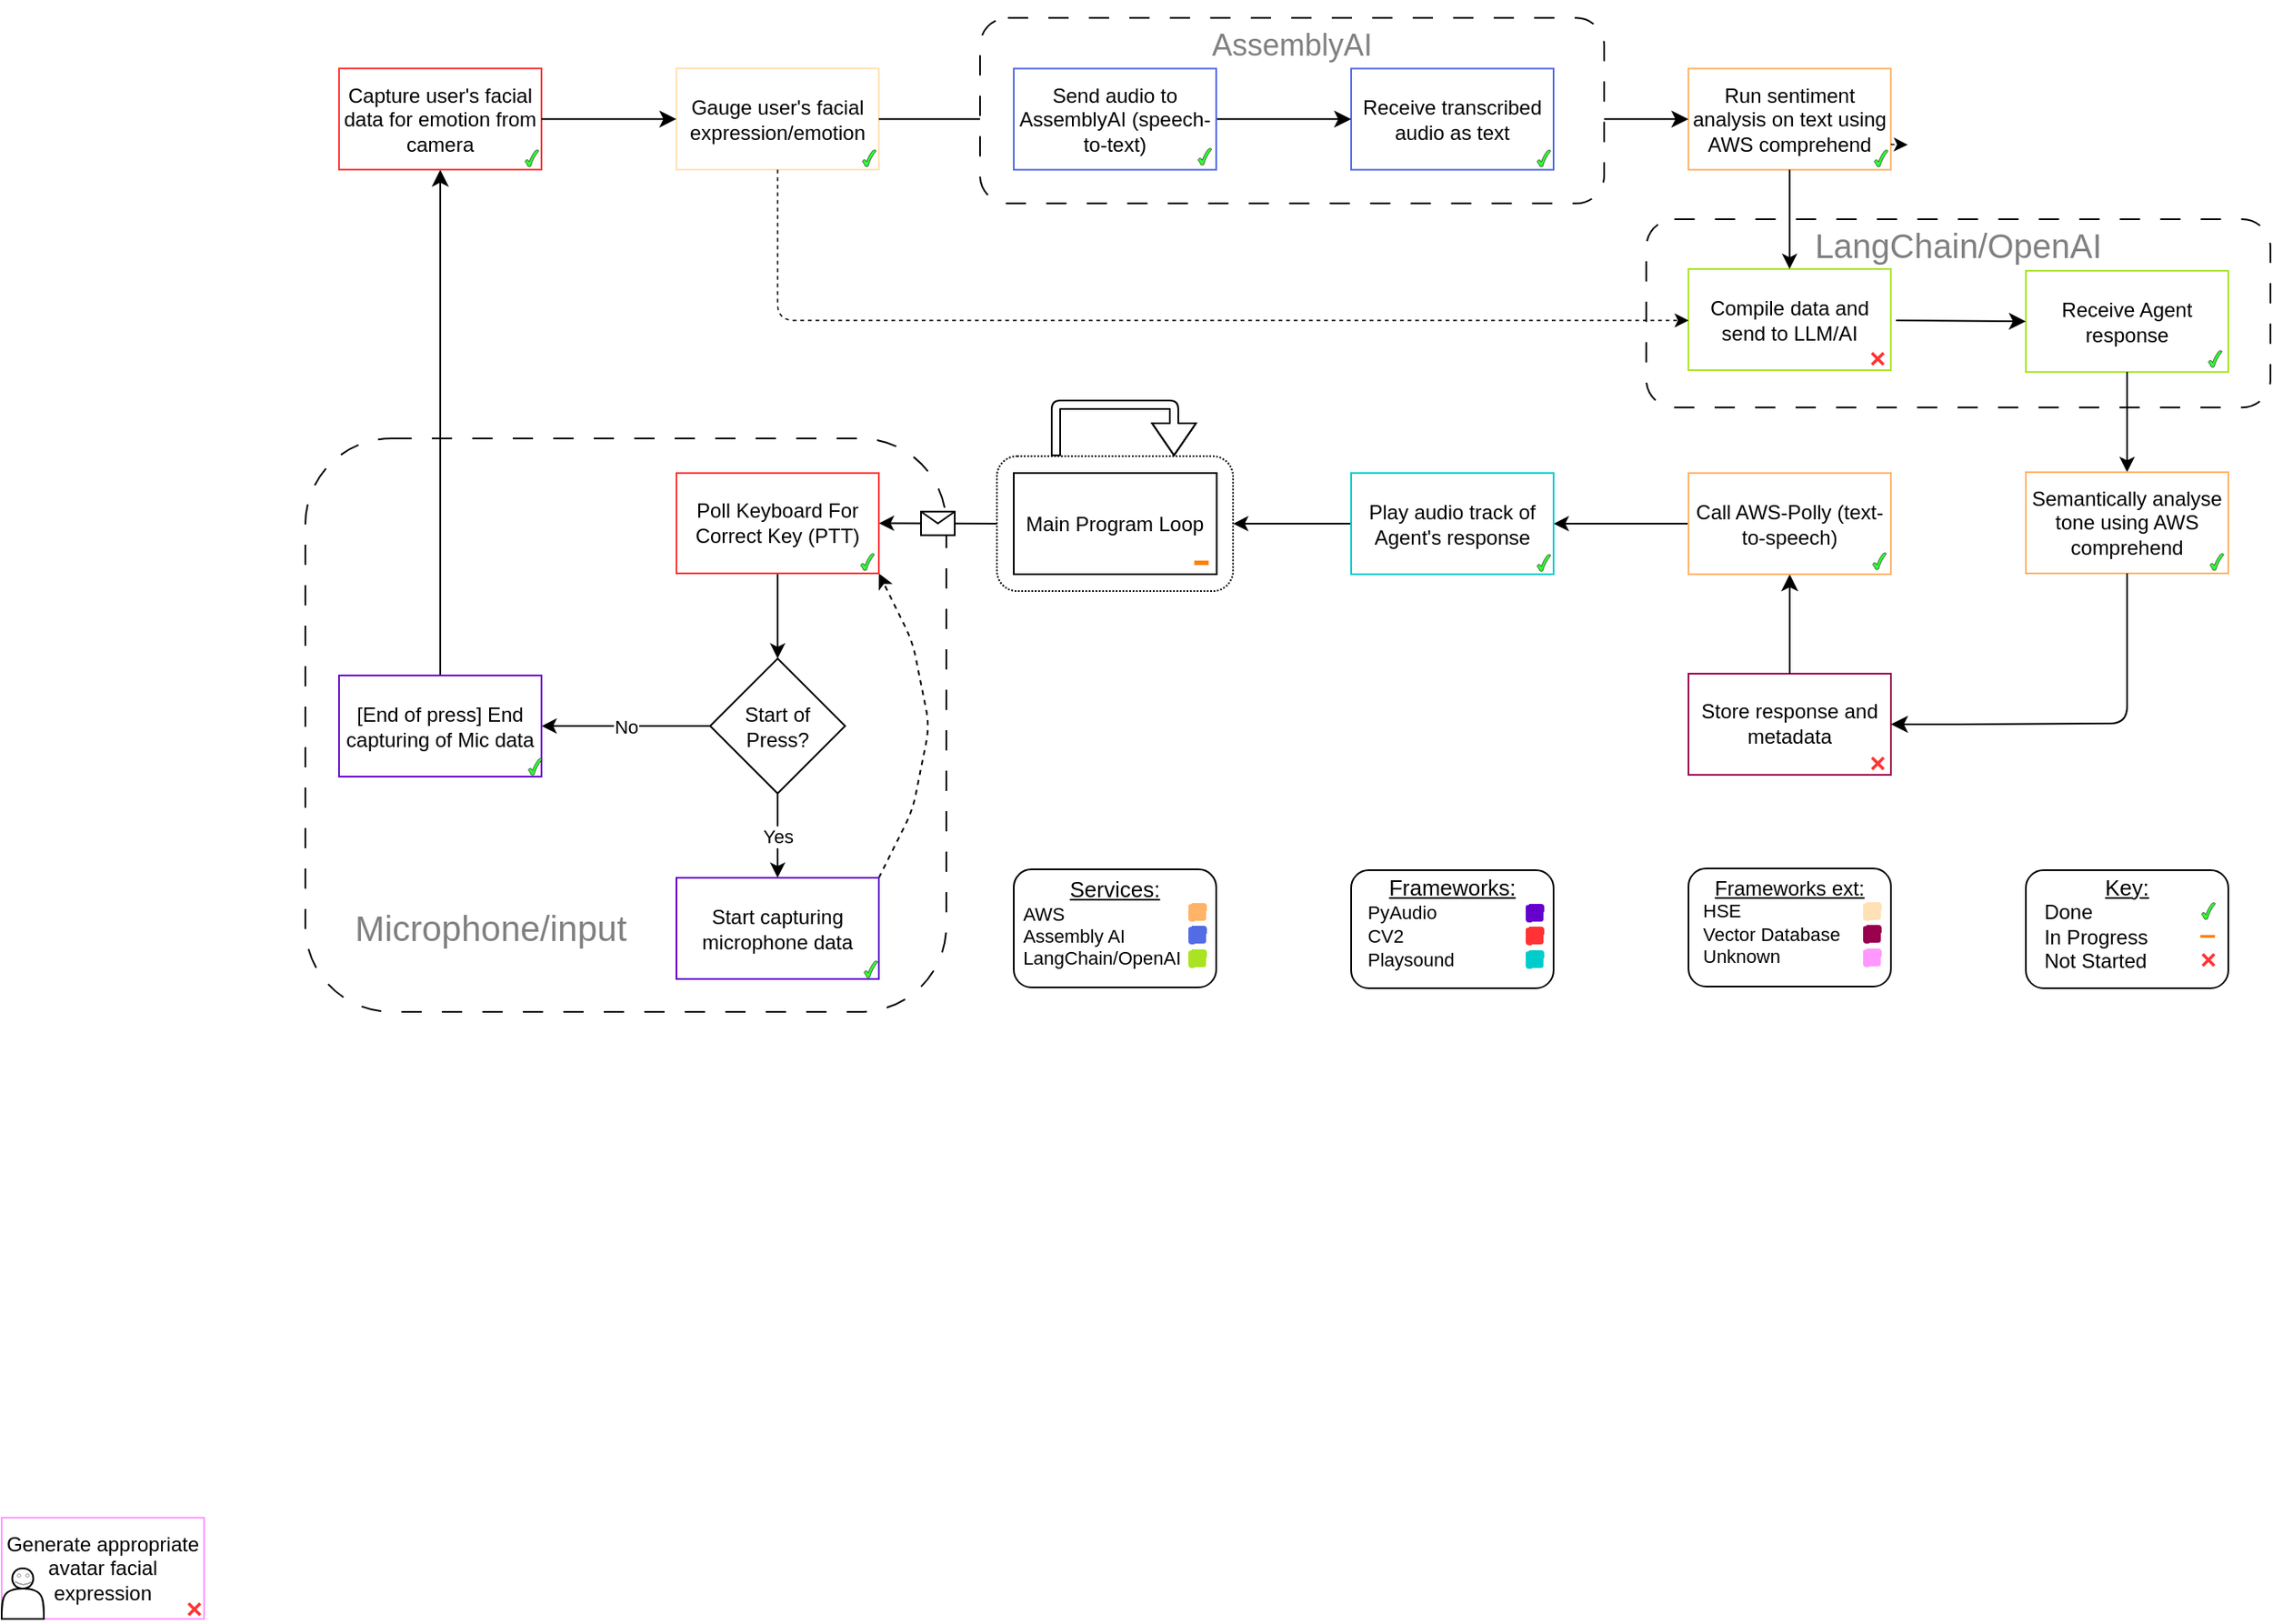 <mxfile>
    <diagram id="MKs6Hx3hVW7b_2Y0VP6X" name="Page-1">
        <mxGraphModel dx="1419" dy="672" grid="1" gridSize="10" guides="1" tooltips="1" connect="1" arrows="1" fold="1" page="1" pageScale="1" pageWidth="850" pageHeight="1100" math="0" shadow="0">
            <root>
                <mxCell id="0"/>
                <mxCell id="1" parent="0"/>
                <mxCell id="200" value="" style="group" parent="1" vertex="1" connectable="0">
                    <mxGeometry x="1034.93" y="219.53" width="370.07" height="112.07" as="geometry"/>
                </mxCell>
                <mxCell id="186" value="" style="whiteSpace=wrap;html=1;fontSize=11.5;dashed=1;dashPattern=12 12;rounded=1;" parent="200" vertex="1">
                    <mxGeometry y="0.47" width="370.07" height="111.6" as="geometry"/>
                </mxCell>
                <mxCell id="120" value="" style="group" parent="200" vertex="1" connectable="0">
                    <mxGeometry x="225.07" y="31.07" width="120" height="60" as="geometry"/>
                </mxCell>
                <mxCell id="30" value="Receive Agent response" style="rounded=0;whiteSpace=wrap;html=1;strokeColor=#AAE321;" parent="120" vertex="1">
                    <mxGeometry width="120" height="60" as="geometry"/>
                </mxCell>
                <mxCell id="119" value="" style="verticalLabelPosition=bottom;verticalAlign=top;html=1;shape=mxgraph.basic.tick;fillColor=#33FF33;strokeWidth=0.3;" parent="120" vertex="1">
                    <mxGeometry x="108" y="47" width="8" height="10" as="geometry"/>
                </mxCell>
                <mxCell id="139" style="edgeStyle=none;html=1;exitX=1.026;exitY=0.508;exitDx=0;exitDy=0;entryX=0;entryY=0.5;entryDx=0;entryDy=0;strokeColor=default;strokeWidth=1;fontSize=13;endSize=7;sourcePerimeterSpacing=0;targetPerimeterSpacing=0;exitPerimeter=0;" parent="200" source="26" target="30" edge="1">
                    <mxGeometry relative="1" as="geometry"/>
                </mxCell>
                <mxCell id="161" value="" style="group" parent="200" vertex="1" connectable="0">
                    <mxGeometry x="25.0" y="30" width="340.07" height="71.07" as="geometry"/>
                </mxCell>
                <mxCell id="99" value="" style="group" parent="161" vertex="1" connectable="0">
                    <mxGeometry width="340.07" height="71.07" as="geometry"/>
                </mxCell>
                <mxCell id="26" value="Compile data and send to LLM/AI" style="rounded=0;whiteSpace=wrap;html=1;strokeColor=#AAE321;" parent="99" vertex="1">
                    <mxGeometry width="120" height="60" as="geometry"/>
                </mxCell>
                <mxCell id="90" value="" style="shape=cross;whiteSpace=wrap;html=1;strokeColor=#FFFFFF;strokeWidth=0.3;fillColor=#FF3333;rotation=45;" parent="161" vertex="1">
                    <mxGeometry x="107" y="48" width="10" height="10" as="geometry"/>
                </mxCell>
                <mxCell id="196" value="&lt;font style=&quot;font-size: 20px;&quot; color=&quot;#808080&quot;&gt;LangChain/OpenAI&lt;/font&gt;" style="text;strokeColor=none;align=center;fillColor=none;html=1;verticalAlign=middle;whiteSpace=wrap;rounded=0;dashed=1;dashPattern=12 12;strokeWidth=0.2;fontSize=20;fontColor=#FF3333;" parent="200" vertex="1">
                    <mxGeometry x="120.04" width="130" height="30" as="geometry"/>
                </mxCell>
                <mxCell id="148" value="" style="whiteSpace=wrap;html=1;fontSize=11.5;dashed=1;dashPattern=12 12;rounded=1;" parent="1" vertex="1">
                    <mxGeometry x="240" y="350" width="380" height="340" as="geometry"/>
                </mxCell>
                <mxCell id="5" value="Start of Press?" style="rhombus;whiteSpace=wrap;html=1;" parent="1" vertex="1">
                    <mxGeometry x="480" y="480.53" width="80" height="80" as="geometry"/>
                </mxCell>
                <mxCell id="95" style="edgeStyle=none;html=1;exitX=1;exitY=0;exitDx=0;exitDy=0;entryX=1;entryY=1;entryDx=0;entryDy=0;dashed=1;" parent="1" source="6" target="3" edge="1">
                    <mxGeometry relative="1" as="geometry">
                        <Array as="points">
                            <mxPoint x="600" y="570.53"/>
                            <mxPoint x="610" y="520.53"/>
                            <mxPoint x="600" y="470.53"/>
                        </Array>
                    </mxGeometry>
                </mxCell>
                <mxCell id="125" style="edgeStyle=none;html=1;exitX=0.5;exitY=0;exitDx=0;exitDy=0;entryX=0.5;entryY=1;entryDx=0;entryDy=0;strokeColor=default;strokeWidth=1;fontSize=13;endSize=7;sourcePerimeterSpacing=0;targetPerimeterSpacing=0;" parent="1" source="8" target="23" edge="1">
                    <mxGeometry relative="1" as="geometry"/>
                </mxCell>
                <mxCell id="11" value="" style="endArrow=classic;html=1;exitX=0;exitY=0.5;exitDx=0;exitDy=0;entryX=1;entryY=0.5;entryDx=0;entryDy=0;" parent="1" source="110" target="3" edge="1">
                    <mxGeometry relative="1" as="geometry">
                        <mxPoint x="690" y="500.53" as="sourcePoint"/>
                        <mxPoint x="790" y="500.53" as="targetPoint"/>
                    </mxGeometry>
                </mxCell>
                <mxCell id="12" value="" style="shape=message;html=1;outlineConnect=0;" parent="11" vertex="1">
                    <mxGeometry width="20" height="14" relative="1" as="geometry">
                        <mxPoint x="-10" y="-7" as="offset"/>
                    </mxGeometry>
                </mxCell>
                <mxCell id="13" value="" style="endArrow=classic;html=1;exitX=0.5;exitY=1;exitDx=0;exitDy=0;entryX=0.5;entryY=0;entryDx=0;entryDy=0;" parent="1" source="3" target="5" edge="1">
                    <mxGeometry width="50" height="50" relative="1" as="geometry">
                        <mxPoint x="690" y="540.53" as="sourcePoint"/>
                        <mxPoint x="740" y="490.53" as="targetPoint"/>
                    </mxGeometry>
                </mxCell>
                <mxCell id="14" value="" style="endArrow=classic;html=1;exitX=0.5;exitY=1;exitDx=0;exitDy=0;entryX=0.5;entryY=0;entryDx=0;entryDy=0;" parent="1" source="5" target="6" edge="1">
                    <mxGeometry relative="1" as="geometry">
                        <mxPoint x="660" y="580.53" as="sourcePoint"/>
                        <mxPoint x="760" y="580.53" as="targetPoint"/>
                    </mxGeometry>
                </mxCell>
                <mxCell id="15" value="Yes" style="edgeLabel;resizable=0;html=1;align=center;verticalAlign=middle;" parent="14" connectable="0" vertex="1">
                    <mxGeometry relative="1" as="geometry"/>
                </mxCell>
                <mxCell id="16" value="No" style="endArrow=classic;html=1;exitX=0;exitY=0.5;exitDx=0;exitDy=0;entryX=1;entryY=0.5;entryDx=0;entryDy=0;" parent="1" source="5" target="8" edge="1">
                    <mxGeometry relative="1" as="geometry">
                        <mxPoint x="420" y="590.53" as="sourcePoint"/>
                        <mxPoint x="520" y="590.53" as="targetPoint"/>
                    </mxGeometry>
                </mxCell>
                <mxCell id="17" value="No" style="edgeLabel;resizable=0;html=1;align=center;verticalAlign=middle;" parent="16" connectable="0" vertex="1">
                    <mxGeometry relative="1" as="geometry"/>
                </mxCell>
                <mxCell id="32" style="edgeStyle=none;html=1;exitX=0.5;exitY=1;exitDx=0;exitDy=0;entryX=0.5;entryY=0;entryDx=0;entryDy=0;" parent="1" source="30" target="35" edge="1">
                    <mxGeometry relative="1" as="geometry">
                        <mxPoint x="1117" y="250" as="targetPoint"/>
                    </mxGeometry>
                </mxCell>
                <mxCell id="33" style="edgeStyle=none;html=1;exitX=0;exitY=0.5;exitDx=0;exitDy=0;" parent="1" source="38" edge="1">
                    <mxGeometry relative="1" as="geometry">
                        <mxPoint x="920" y="420.53" as="sourcePoint"/>
                        <mxPoint x="790" y="400.53" as="targetPoint"/>
                    </mxGeometry>
                </mxCell>
                <mxCell id="39" value="" style="edgeStyle=none;html=1;" parent="1" source="36" target="38" edge="1">
                    <mxGeometry relative="1" as="geometry"/>
                </mxCell>
                <mxCell id="42" style="edgeStyle=none;html=1;" parent="1" source="36" edge="1">
                    <mxGeometry relative="1" as="geometry">
                        <mxPoint x="1130" y="420.53" as="targetPoint"/>
                    </mxGeometry>
                </mxCell>
                <mxCell id="96" value="" style="group" parent="1" vertex="1" connectable="0">
                    <mxGeometry x="1260" y="606" width="120" height="70" as="geometry"/>
                </mxCell>
                <mxCell id="61" value="&lt;font size=&quot;1&quot; style=&quot;&quot;&gt;&lt;u style=&quot;font-size: 13px;&quot;&gt;Key:&lt;/u&gt;&lt;/font&gt;&lt;br&gt;&lt;div style=&quot;text-align: left;&quot;&gt;&lt;span style=&quot;background-color: initial;&quot;&gt;Done&lt;/span&gt;&lt;/div&gt;&lt;span style=&quot;background-color: initial;&quot;&gt;&lt;div style=&quot;text-align: left;&quot;&gt;&lt;span style=&quot;background-color: initial;&quot;&gt;In Progress&amp;nbsp; &amp;nbsp; &amp;nbsp; &amp;nbsp; &amp;nbsp; &amp;nbsp;&lt;/span&gt;&lt;/div&gt;&lt;/span&gt;&lt;div style=&quot;text-align: left;&quot;&gt;&lt;span style=&quot;background-color: initial;&quot;&gt;Not Started&lt;/span&gt;&lt;/div&gt;&lt;div style=&quot;text-align: left; font-size: 6px;&quot;&gt;&lt;span style=&quot;background-color: initial;&quot;&gt;&lt;br&gt;&lt;/span&gt;&lt;/div&gt;" style="rounded=1;whiteSpace=wrap;html=1;" parent="96" vertex="1">
                    <mxGeometry width="120" height="70" as="geometry"/>
                </mxCell>
                <mxCell id="72" value="" style="verticalLabelPosition=bottom;verticalAlign=top;html=1;shape=mxgraph.basic.tick;fillColor=#33FF33;strokeWidth=0.3;" parent="96" vertex="1">
                    <mxGeometry x="104" y="19" width="8" height="10" as="geometry"/>
                </mxCell>
                <mxCell id="73" value="" style="shape=cross;whiteSpace=wrap;html=1;strokeColor=#FFFFFF;strokeWidth=0.3;fillColor=#FF3333;rotation=45;" parent="96" vertex="1">
                    <mxGeometry x="103" y="48" width="10" height="10" as="geometry"/>
                </mxCell>
                <mxCell id="74" value="" style="rounded=0;whiteSpace=wrap;html=1;strokeColor=#FFFFFF;strokeWidth=0.3;fillColor=#FF8000;" parent="96" vertex="1">
                    <mxGeometry x="103" y="38" width="9" height="2" as="geometry"/>
                </mxCell>
                <mxCell id="97" value="" style="group" parent="1" vertex="1" connectable="0">
                    <mxGeometry x="260" y="130.6" width="120.071" height="60.071" as="geometry"/>
                </mxCell>
                <mxCell id="113" value="" style="group" parent="97" vertex="1" connectable="0">
                    <mxGeometry width="120" height="60" as="geometry"/>
                </mxCell>
                <mxCell id="23" value="Capture&amp;nbsp;user's facial data for emotion from camera" style="rounded=0;whiteSpace=wrap;html=1;strokeColor=#FF3333;" parent="113" vertex="1">
                    <mxGeometry width="120" height="60" as="geometry"/>
                </mxCell>
                <mxCell id="112" value="" style="verticalLabelPosition=bottom;verticalAlign=top;html=1;shape=mxgraph.basic.tick;fillColor=#33FF33;strokeWidth=0.3;" parent="113" vertex="1">
                    <mxGeometry x="110.04" y="48" width="8" height="10" as="geometry"/>
                </mxCell>
                <mxCell id="103" value="" style="group;fillColor=none;" parent="1" vertex="1" connectable="0">
                    <mxGeometry x="1059.93" y="130.67" width="120" height="60" as="geometry"/>
                </mxCell>
                <mxCell id="104" value="&lt;font style=&quot;font-size: 12px;&quot;&gt;Run sentiment analysis on text using AWS comprehend&lt;/font&gt;" style="rounded=0;whiteSpace=wrap;html=1;strokeColor=#FFB366;" parent="103" vertex="1">
                    <mxGeometry width="120" height="60" as="geometry"/>
                </mxCell>
                <mxCell id="105" value="" style="verticalLabelPosition=bottom;verticalAlign=top;html=1;shape=mxgraph.basic.tick;fillColor=#33FF33;strokeWidth=0.3;" parent="103" vertex="1">
                    <mxGeometry x="110" y="48" width="8" height="10" as="geometry"/>
                </mxCell>
                <mxCell id="108" value="" style="group" parent="1" vertex="1" connectable="0">
                    <mxGeometry x="1260" y="370" width="120" height="60" as="geometry"/>
                </mxCell>
                <mxCell id="35" value="Semantically analyse tone using AWS comprehend" style="rounded=0;whiteSpace=wrap;html=1;strokeColor=#FFB366;" parent="108" vertex="1">
                    <mxGeometry width="120" height="60" as="geometry"/>
                </mxCell>
                <mxCell id="107" value="" style="verticalLabelPosition=bottom;verticalAlign=top;html=1;shape=mxgraph.basic.tick;fillColor=#33FF33;strokeWidth=0.3;" parent="108" vertex="1">
                    <mxGeometry x="109" y="48" width="8" height="10" as="geometry"/>
                </mxCell>
                <mxCell id="111" value="" style="group;dashed=1;dashPattern=1 1;strokeColor=none;" parent="1" vertex="1" connectable="0">
                    <mxGeometry x="650" y="360.53" width="140" height="80" as="geometry"/>
                </mxCell>
                <mxCell id="110" value="" style="rounded=1;whiteSpace=wrap;html=1;shadow=0;glass=0;dashed=1;dashPattern=1 1;" parent="111" vertex="1">
                    <mxGeometry width="140" height="80" as="geometry"/>
                </mxCell>
                <mxCell id="2" value="Main Program Loop" style="rounded=0;whiteSpace=wrap;html=1;" parent="111" vertex="1">
                    <mxGeometry x="10" y="10" width="120.28" height="60" as="geometry"/>
                </mxCell>
                <mxCell id="94" value="" style="rounded=0;whiteSpace=wrap;html=1;strokeColor=#FFFFFF;strokeWidth=0.3;fillColor=#FF8000;" parent="111" vertex="1">
                    <mxGeometry x="116.667" y="61.5" width="8.75" height="3" as="geometry"/>
                </mxCell>
                <mxCell id="140" style="edgeStyle=none;html=1;exitX=0.25;exitY=0;exitDx=0;exitDy=0;strokeColor=default;strokeWidth=1;fontSize=13;sourcePerimeterSpacing=0;targetPerimeterSpacing=0;entryX=0.75;entryY=0;entryDx=0;entryDy=0;shape=flexArrow;width=5;" parent="111" source="110" target="110" edge="1">
                    <mxGeometry relative="1" as="geometry">
                        <mxPoint x="130" y="-40" as="targetPoint"/>
                        <Array as="points">
                            <mxPoint x="35" y="-30.53"/>
                            <mxPoint x="70" y="-30.53"/>
                            <mxPoint x="105" y="-30.53"/>
                        </Array>
                    </mxGeometry>
                </mxCell>
                <mxCell id="115" value="" style="group" parent="1" vertex="1" connectable="0">
                    <mxGeometry x="1060" y="489.46" width="120" height="60.071" as="geometry"/>
                </mxCell>
                <mxCell id="31" value="Store response and metadata" style="rounded=0;whiteSpace=wrap;html=1;strokeColor=#99004D;" parent="115" vertex="1">
                    <mxGeometry width="120" height="60" as="geometry"/>
                </mxCell>
                <mxCell id="89" value="" style="shape=cross;whiteSpace=wrap;html=1;strokeColor=#FFFFFF;strokeWidth=0.3;fillColor=#FF3333;rotation=45;" parent="115" vertex="1">
                    <mxGeometry x="107" y="48" width="10" height="10" as="geometry"/>
                </mxCell>
                <mxCell id="117" style="edgeStyle=none;html=1;exitX=0.5;exitY=1;exitDx=0;exitDy=0;strokeColor=default;strokeWidth=1;fontSize=13;endSize=7;sourcePerimeterSpacing=0;targetPerimeterSpacing=0;entryX=1;entryY=0.5;entryDx=0;entryDy=0;" parent="1" source="35" target="31" edge="1">
                    <mxGeometry relative="1" as="geometry">
                        <mxPoint x="1300" y="420.53" as="targetPoint"/>
                        <Array as="points">
                            <mxPoint x="1320" y="519"/>
                            <mxPoint x="1210" y="519.53"/>
                        </Array>
                    </mxGeometry>
                </mxCell>
                <mxCell id="118" style="edgeStyle=none;html=1;exitX=0.5;exitY=0;exitDx=0;exitDy=0;entryX=0.5;entryY=1;entryDx=0;entryDy=0;strokeColor=default;strokeWidth=1;fontSize=13;endSize=7;sourcePerimeterSpacing=0;targetPerimeterSpacing=0;" parent="1" source="31" target="36" edge="1">
                    <mxGeometry relative="1" as="geometry">
                        <Array as="points">
                            <mxPoint x="1120" y="470"/>
                        </Array>
                    </mxGeometry>
                </mxCell>
                <mxCell id="129" value="" style="group" parent="1" vertex="1" connectable="0">
                    <mxGeometry x="460" y="130.6" width="120.071" height="60.071" as="geometry"/>
                </mxCell>
                <mxCell id="130" value="" style="group" parent="129" vertex="1" connectable="0">
                    <mxGeometry width="120" height="60" as="geometry"/>
                </mxCell>
                <mxCell id="131" value="Gauge user's facial expression/emotion" style="rounded=0;whiteSpace=wrap;html=1;strokeColor=#FFE1B5;" parent="130" vertex="1">
                    <mxGeometry width="120" height="60" as="geometry"/>
                </mxCell>
                <mxCell id="132" value="" style="verticalLabelPosition=bottom;verticalAlign=top;html=1;shape=mxgraph.basic.tick;fillColor=#33FF33;strokeWidth=0.3;" parent="130" vertex="1">
                    <mxGeometry x="110.04" y="48" width="8" height="10" as="geometry"/>
                </mxCell>
                <mxCell id="134" style="edgeStyle=none;html=1;exitX=1;exitY=0.5;exitDx=0;exitDy=0;strokeColor=default;strokeWidth=1;fontSize=13;endSize=7;sourcePerimeterSpacing=0;targetPerimeterSpacing=0;entryX=0;entryY=0.5;entryDx=0;entryDy=0;" parent="1" source="23" target="131" edge="1">
                    <mxGeometry relative="1" as="geometry">
                        <mxPoint x="320" y="190" as="targetPoint"/>
                    </mxGeometry>
                </mxCell>
                <mxCell id="137" style="edgeStyle=none;html=1;exitX=1;exitY=0.5;exitDx=0;exitDy=0;strokeColor=default;strokeWidth=1;fontSize=13;endSize=7;sourcePerimeterSpacing=0;targetPerimeterSpacing=0;" parent="1" source="20" target="104" edge="1">
                    <mxGeometry relative="1" as="geometry"/>
                </mxCell>
                <mxCell id="144" value="" style="group" parent="1" vertex="1" connectable="0">
                    <mxGeometry x="460" y="610.53" width="120" height="60" as="geometry"/>
                </mxCell>
                <mxCell id="6" value="Start capturing microphone data" style="rounded=0;whiteSpace=wrap;html=1;strokeColor=#6600CC;" parent="144" vertex="1">
                    <mxGeometry width="120" height="60" as="geometry"/>
                </mxCell>
                <mxCell id="207" value="" style="verticalLabelPosition=bottom;verticalAlign=top;html=1;shape=mxgraph.basic.tick;fillColor=#33FF33;strokeWidth=0.3;" parent="144" vertex="1">
                    <mxGeometry x="111.04" y="49" width="8" height="10" as="geometry"/>
                </mxCell>
                <mxCell id="145" value="" style="group" parent="1" vertex="1" connectable="0">
                    <mxGeometry x="460" y="370.53" width="120" height="59.47" as="geometry"/>
                </mxCell>
                <mxCell id="202" value="" style="group" parent="145" vertex="1" connectable="0">
                    <mxGeometry width="120" height="59.47" as="geometry"/>
                </mxCell>
                <mxCell id="3" value="Poll Keyboard For&lt;br&gt;Correct Key (PTT)" style="rounded=0;whiteSpace=wrap;html=1;strokeColor=#FF3333;" parent="202" vertex="1">
                    <mxGeometry width="120" height="59.47" as="geometry"/>
                </mxCell>
                <mxCell id="201" value="" style="verticalLabelPosition=bottom;verticalAlign=top;html=1;shape=mxgraph.basic.tick;fillColor=#33FF33;strokeWidth=0.3;" parent="202" vertex="1">
                    <mxGeometry x="109.04" y="47.5" width="8" height="10" as="geometry"/>
                </mxCell>
                <mxCell id="146" value="" style="group" parent="1" vertex="1" connectable="0">
                    <mxGeometry x="260" y="490.53" width="120" height="60" as="geometry"/>
                </mxCell>
                <mxCell id="8" value="[End of press] End capturing of Mic data" style="rounded=0;whiteSpace=wrap;html=1;strokeColor=#6600CC;" parent="146" vertex="1">
                    <mxGeometry width="120" height="60" as="geometry"/>
                </mxCell>
                <mxCell id="208" value="" style="verticalLabelPosition=bottom;verticalAlign=top;html=1;shape=mxgraph.basic.tick;fillColor=#33FF33;strokeWidth=0.3;" parent="146" vertex="1">
                    <mxGeometry x="112" y="48.93" width="8" height="10" as="geometry"/>
                </mxCell>
                <mxCell id="147" style="edgeStyle=none;html=1;fontSize=11.5;entryX=0;entryY=0.5;entryDx=0;entryDy=0;exitX=1;exitY=0.5;exitDx=0;exitDy=0;" parent="1" source="131" target="18" edge="1">
                    <mxGeometry relative="1" as="geometry">
                        <mxPoint x="410" y="210" as="targetPoint"/>
                        <mxPoint x="380" y="280" as="sourcePoint"/>
                    </mxGeometry>
                </mxCell>
                <mxCell id="149" value="Microphone/input" style="text;align=center;html=1;verticalAlign=middle;whiteSpace=wrap;rounded=0;dashed=1;dashPattern=12 12;fontSize=21;fillColor=none;fontColor=#808080;" parent="1" vertex="1">
                    <mxGeometry x="320.07" y="625" width="60" height="30" as="geometry"/>
                </mxCell>
                <mxCell id="162" style="edgeStyle=none;html=1;exitX=0.5;exitY=1;exitDx=0;exitDy=0;entryX=0.5;entryY=0;entryDx=0;entryDy=0;fontSize=6;fontColor=#FFB366;" parent="1" source="104" target="26" edge="1">
                    <mxGeometry relative="1" as="geometry"/>
                </mxCell>
                <mxCell id="163" value="" style="group" parent="1" vertex="1" connectable="0">
                    <mxGeometry x="660" y="605.53" width="120" height="70" as="geometry"/>
                </mxCell>
                <mxCell id="150" value="" style="group;rounded=0;" parent="163" vertex="1" connectable="0">
                    <mxGeometry width="120" height="70" as="geometry"/>
                </mxCell>
                <mxCell id="151" value="&lt;font size=&quot;1&quot; style=&quot;&quot;&gt;&lt;u style=&quot;font-size: 13px;&quot;&gt;Services:&lt;/u&gt;&lt;/font&gt;&lt;br&gt;&lt;div style=&quot;text-align: left; font-size: 11px;&quot;&gt;&lt;font style=&quot;font-size: 11px;&quot;&gt;AWS&lt;/font&gt;&lt;/div&gt;&lt;span style=&quot;background-color: initial; font-size: 6px;&quot;&gt;&lt;div style=&quot;text-align: left;&quot;&gt;&lt;span style=&quot;background-color: initial;&quot;&gt;&lt;font style=&quot;font-size: 11px;&quot;&gt;Assembly AI&lt;/font&gt;&lt;/span&gt;&lt;/div&gt;&lt;div style=&quot;text-align: left;&quot;&gt;&lt;span style=&quot;background-color: initial;&quot;&gt;&lt;font style=&quot;font-size: 11px;&quot;&gt;LangChain/OpenAI&amp;nbsp; &amp;nbsp; &amp;nbsp;&lt;/font&gt;&lt;/span&gt;&lt;/div&gt;&lt;div style=&quot;text-align: left;&quot;&gt;&lt;br&gt;&lt;/div&gt;&lt;/span&gt;" style="rounded=1;whiteSpace=wrap;html=1;" parent="150" vertex="1">
                    <mxGeometry width="120" height="70" as="geometry"/>
                </mxCell>
                <mxCell id="155" value="" style="whiteSpace=wrap;html=1;rounded=1;dashed=1;dashPattern=12 12;strokeColor=#FFB366;fontSize=6;fontColor=#FFB366;fillColor=#FFB366;" parent="150" vertex="1">
                    <mxGeometry x="104" y="20.53" width="10" height="10" as="geometry"/>
                </mxCell>
                <mxCell id="159" value="" style="whiteSpace=wrap;html=1;rounded=1;dashed=1;dashPattern=12 12;strokeColor=#546BE6;fontSize=6;fontColor=#FFB366;fillColor=#546BE6;" parent="150" vertex="1">
                    <mxGeometry x="104" y="34" width="10" height="10" as="geometry"/>
                </mxCell>
                <mxCell id="160" value="" style="whiteSpace=wrap;html=1;rounded=1;dashed=1;dashPattern=12 12;strokeColor=#AAE321;fontSize=6;fontColor=#FFB366;fillColor=#AAE321;" parent="163" vertex="1">
                    <mxGeometry x="104" y="48" width="10" height="10" as="geometry"/>
                </mxCell>
                <mxCell id="165" value="" style="group" parent="1" vertex="1" connectable="0">
                    <mxGeometry x="860" y="606" width="120" height="70" as="geometry"/>
                </mxCell>
                <mxCell id="166" value="" style="group;rounded=0;" parent="165" vertex="1" connectable="0">
                    <mxGeometry width="120" height="70" as="geometry"/>
                </mxCell>
                <mxCell id="167" value="&lt;font size=&quot;1&quot; style=&quot;&quot;&gt;&lt;u style=&quot;font-size: 13px;&quot;&gt;Frameworks:&lt;/u&gt;&lt;/font&gt;&lt;br&gt;&lt;div style=&quot;text-align: left; font-size: 11px;&quot;&gt;PyAudio&lt;/div&gt;&lt;span style=&quot;background-color: initial;&quot;&gt;&lt;div style=&quot;text-align: left;&quot;&gt;&lt;span style=&quot;font-size: 11px;&quot;&gt;CV2&lt;/span&gt;&lt;/div&gt;&lt;div style=&quot;text-align: left;&quot;&gt;&lt;span style=&quot;background-color: initial; font-size: 11px;&quot;&gt;Playsound&amp;nbsp; &amp;nbsp; &amp;nbsp; &amp;nbsp; &amp;nbsp; &amp;nbsp; &amp;nbsp; &amp;nbsp;&amp;nbsp;&lt;/span&gt;&lt;/div&gt;&lt;div style=&quot;font-size: 6px; text-align: left;&quot;&gt;&lt;br&gt;&lt;/div&gt;&lt;/span&gt;" style="rounded=1;whiteSpace=wrap;html=1;" parent="166" vertex="1">
                    <mxGeometry width="120" height="70" as="geometry"/>
                </mxCell>
                <mxCell id="168" value="" style="whiteSpace=wrap;html=1;rounded=1;dashed=1;dashPattern=12 12;strokeColor=#6600CC;fontSize=6;fontColor=#FFB366;fillColor=#6600CC;" parent="166" vertex="1">
                    <mxGeometry x="104" y="20.53" width="10" height="10" as="geometry"/>
                </mxCell>
                <mxCell id="169" value="" style="whiteSpace=wrap;html=1;rounded=1;dashed=1;dashPattern=12 12;strokeColor=#FF3333;fontSize=6;fontColor=#FFB366;fillColor=#FF3333;" parent="166" vertex="1">
                    <mxGeometry x="104" y="34" width="10" height="10" as="geometry"/>
                </mxCell>
                <mxCell id="170" value="" style="whiteSpace=wrap;html=1;rounded=1;dashed=1;dashPattern=12 12;strokeColor=#00CCCC;fontSize=6;fontColor=#FFB366;fillColor=#00CCCC;" parent="165" vertex="1">
                    <mxGeometry x="104" y="48" width="10" height="10" as="geometry"/>
                </mxCell>
                <mxCell id="171" value="" style="group" parent="1" vertex="1" connectable="0">
                    <mxGeometry x="1060" y="605" width="120" height="70" as="geometry"/>
                </mxCell>
                <mxCell id="172" value="" style="group;rounded=0;" parent="171" vertex="1" connectable="0">
                    <mxGeometry width="120" height="70" as="geometry"/>
                </mxCell>
                <mxCell id="173" value="&lt;font size=&quot;1&quot; style=&quot;&quot;&gt;&lt;u style=&quot;font-size: 12px;&quot;&gt;Frameworks ext:&lt;br&gt;&lt;/u&gt;&lt;/font&gt;&lt;div style=&quot;text-align: left; font-size: 11px;&quot;&gt;HSE&lt;/div&gt;&lt;div style=&quot;text-align: left; font-size: 11px;&quot;&gt;Vector Database&amp;nbsp; &amp;nbsp; &amp;nbsp; &amp;nbsp;&lt;br&gt;&lt;/div&gt;&lt;span style=&quot;background-color: initial; font-size: 6px;&quot;&gt;&lt;div style=&quot;text-align: left;&quot;&gt;&lt;font style=&quot;font-size: 11px;&quot;&gt;Unknown&lt;/font&gt;&lt;span style=&quot;font-size: 11px; background-color: initial;&quot;&gt;&amp;nbsp;&amp;nbsp;&lt;/span&gt;&lt;/div&gt;&lt;div style=&quot;text-align: left;&quot;&gt;&lt;br&gt;&lt;/div&gt;&lt;/span&gt;" style="rounded=1;whiteSpace=wrap;html=1;" parent="172" vertex="1">
                    <mxGeometry width="120" height="70" as="geometry"/>
                </mxCell>
                <mxCell id="174" value="" style="whiteSpace=wrap;html=1;rounded=1;dashed=1;dashPattern=12 12;strokeColor=#FFE1B5;fontSize=6;fontColor=#FFB366;fillColor=#FFE1B5;" parent="172" vertex="1">
                    <mxGeometry x="104" y="20.53" width="10" height="10" as="geometry"/>
                </mxCell>
                <mxCell id="175" value="" style="whiteSpace=wrap;html=1;rounded=1;dashed=1;dashPattern=12 12;strokeColor=#99004D;fontSize=6;fontColor=#FFB366;fillColor=#99004D;" parent="172" vertex="1">
                    <mxGeometry x="104" y="34" width="10" height="10" as="geometry"/>
                </mxCell>
                <mxCell id="176" value="" style="whiteSpace=wrap;html=1;rounded=1;dashed=1;dashPattern=12 12;strokeColor=#FF99FF;fontSize=6;fontColor=#FFB366;fillColor=#FF99FF;" parent="171" vertex="1">
                    <mxGeometry x="104" y="48" width="10" height="10" as="geometry"/>
                </mxCell>
                <mxCell id="177" style="edgeStyle=none;html=1;entryX=0.001;entryY=0.508;entryDx=0;entryDy=0;strokeWidth=0.75;fontSize=12;fontColor=#FF3333;dashed=1;exitX=0.5;exitY=1;exitDx=0;exitDy=0;entryPerimeter=0;" parent="1" source="131" target="26" edge="1">
                    <mxGeometry relative="1" as="geometry">
                        <mxPoint x="520" y="280" as="sourcePoint"/>
                        <Array as="points">
                            <mxPoint x="520" y="280"/>
                        </Array>
                    </mxGeometry>
                </mxCell>
                <mxCell id="182" value="" style="group" parent="1" vertex="1" connectable="0">
                    <mxGeometry x="660" y="90.67" width="350" height="140" as="geometry"/>
                </mxCell>
                <mxCell id="78" value="" style="group" parent="182" vertex="1" connectable="0">
                    <mxGeometry x="200" y="40.0" width="150" height="100.0" as="geometry"/>
                </mxCell>
                <mxCell id="102" value="" style="group" parent="78" vertex="1" connectable="0">
                    <mxGeometry width="150" height="100.0" as="geometry"/>
                </mxCell>
                <mxCell id="180" value="" style="whiteSpace=wrap;html=1;fontSize=11.5;dashed=1;dashPattern=12 12;rounded=1;" parent="102" vertex="1">
                    <mxGeometry x="-220" y="-30" width="370" height="110" as="geometry"/>
                </mxCell>
                <mxCell id="20" value="Receive transcribed audio as text" style="rounded=0;whiteSpace=wrap;html=1;strokeColor=#546BE6;" parent="102" vertex="1">
                    <mxGeometry width="120" height="60" as="geometry"/>
                </mxCell>
                <mxCell id="77" value="" style="verticalLabelPosition=bottom;verticalAlign=top;html=1;shape=mxgraph.basic.tick;fillColor=#33FF33;strokeWidth=0.3;" parent="102" vertex="1">
                    <mxGeometry x="110" y="48" width="8" height="10" as="geometry"/>
                </mxCell>
                <mxCell id="136" style="edgeStyle=none;html=1;exitX=1;exitY=0.5;exitDx=0;exitDy=0;entryX=0;entryY=0.5;entryDx=0;entryDy=0;strokeColor=default;strokeWidth=1;fontSize=13;endSize=7;sourcePerimeterSpacing=0;targetPerimeterSpacing=0;" parent="182" source="18" target="20" edge="1">
                    <mxGeometry relative="1" as="geometry"/>
                </mxCell>
                <mxCell id="178" value="" style="group" parent="182" vertex="1" connectable="0">
                    <mxGeometry y="40.0" width="120" height="60" as="geometry"/>
                </mxCell>
                <mxCell id="79" value="" style="group;strokeColor=none;" parent="178" vertex="1" connectable="0">
                    <mxGeometry width="120" height="60" as="geometry"/>
                </mxCell>
                <mxCell id="18" value="Send audio to &lt;br&gt;AssemblyAI (speech-to-text)" style="rounded=0;whiteSpace=wrap;html=1;strokeColor=#546BE6;" parent="79" vertex="1">
                    <mxGeometry width="120" height="60" as="geometry"/>
                </mxCell>
                <mxCell id="75" value="" style="verticalLabelPosition=bottom;verticalAlign=top;html=1;shape=mxgraph.basic.tick;fillColor=#33FF33;strokeWidth=0.3;" parent="178" vertex="1">
                    <mxGeometry x="109" y="47" width="8" height="10" as="geometry"/>
                </mxCell>
                <mxCell id="181" value="&lt;font style=&quot;font-size: 18px;&quot; color=&quot;#808080&quot;&gt;AssemblyAI&lt;/font&gt;" style="text;strokeColor=none;align=center;fillColor=none;html=1;verticalAlign=middle;whiteSpace=wrap;rounded=0;dashed=1;dashPattern=12 12;strokeWidth=0.2;fontSize=20;fontColor=#FF3333;" parent="182" vertex="1">
                    <mxGeometry x="100" y="10" width="130" height="30" as="geometry"/>
                </mxCell>
                <mxCell id="195" style="edgeStyle=none;html=1;exitX=1;exitY=0.75;exitDx=0;exitDy=0;dashed=1;strokeWidth=0.75;fontSize=20;fontColor=#808080;" parent="1" source="104" edge="1">
                    <mxGeometry relative="1" as="geometry">
                        <mxPoint x="1190" y="175.833" as="targetPoint"/>
                    </mxGeometry>
                </mxCell>
                <mxCell id="197" value="" style="group" parent="1" vertex="1" connectable="0">
                    <mxGeometry x="860" y="370.53" width="120" height="60" as="geometry"/>
                </mxCell>
                <mxCell id="38" value="Play audio track of Agent's response" style="rounded=0;whiteSpace=wrap;html=1;strokeColor=#00CCCC;" parent="197" vertex="1">
                    <mxGeometry width="120" height="60" as="geometry"/>
                </mxCell>
                <mxCell id="82" value="" style="verticalLabelPosition=bottom;verticalAlign=top;html=1;shape=mxgraph.basic.tick;fillColor=#33FF33;strokeWidth=0.3;" parent="197" vertex="1">
                    <mxGeometry x="110" y="48" width="8" height="10" as="geometry"/>
                </mxCell>
                <mxCell id="198" value="" style="group" parent="1" vertex="1" connectable="0">
                    <mxGeometry x="1060" y="370.53" width="120" height="60" as="geometry"/>
                </mxCell>
                <mxCell id="36" value="Call AWS-Polly (text-to-speech)" style="rounded=0;whiteSpace=wrap;html=1;strokeColor=#FFB366;" parent="198" vertex="1">
                    <mxGeometry width="120" height="60" as="geometry"/>
                </mxCell>
                <mxCell id="80" value="" style="verticalLabelPosition=bottom;verticalAlign=top;html=1;shape=mxgraph.basic.tick;fillColor=#33FF33;strokeWidth=0.3;" parent="198" vertex="1">
                    <mxGeometry x="109" y="47" width="8" height="10" as="geometry"/>
                </mxCell>
                <mxCell id="199" value="" style="group" parent="1" vertex="1" connectable="0">
                    <mxGeometry x="60" y="990" width="121.071" height="61.071" as="geometry"/>
                </mxCell>
                <mxCell id="44" value="Generate appropriate avatar facial expression" style="rounded=0;whiteSpace=wrap;html=1;strokeColor=#FF99FF;" parent="199" vertex="1">
                    <mxGeometry width="120" height="60" as="geometry"/>
                </mxCell>
                <mxCell id="59" value="" style="group" parent="199" vertex="1" connectable="0">
                    <mxGeometry y="30" width="25" height="30" as="geometry"/>
                </mxCell>
                <mxCell id="54" value="" style="shape=actor;whiteSpace=wrap;html=1;" parent="59" vertex="1">
                    <mxGeometry width="25" height="30" as="geometry"/>
                </mxCell>
                <mxCell id="55" value="" style="ellipse;whiteSpace=wrap;html=1;aspect=fixed;strokeWidth=0.2;" parent="59" vertex="1">
                    <mxGeometry x="9" y="3" width="2" height="2" as="geometry"/>
                </mxCell>
                <mxCell id="56" value="" style="ellipse;whiteSpace=wrap;html=1;aspect=fixed;strokeWidth=0.2;" parent="59" vertex="1">
                    <mxGeometry x="14" y="3" width="2" height="2" as="geometry"/>
                </mxCell>
                <mxCell id="58" value="" style="endArrow=none;html=1;entryX=0.695;entryY=0.262;entryDx=0;entryDy=0;entryPerimeter=0;exitX=0.304;exitY=0.252;exitDx=0;exitDy=0;exitPerimeter=0;targetPerimeterSpacing=0;endSize=7;sourcePerimeterSpacing=0;strokeWidth=0.3;spacingTop=0;strokeColor=default;" parent="59" source="54" target="54" edge="1">
                    <mxGeometry width="50" height="50" relative="1" as="geometry">
                        <mxPoint x="10" y="25" as="sourcePoint"/>
                        <mxPoint x="35" as="targetPoint"/>
                        <Array as="points">
                            <mxPoint x="12.5" y="10"/>
                        </Array>
                    </mxGeometry>
                </mxCell>
                <mxCell id="85" value="" style="shape=cross;whiteSpace=wrap;html=1;strokeColor=#FFFFFF;strokeWidth=0.3;fillColor=#FF3333;rotation=45;" parent="199" vertex="1">
                    <mxGeometry x="109" y="49" width="10" height="10" as="geometry"/>
                </mxCell>
            </root>
        </mxGraphModel>
    </diagram>
</mxfile>